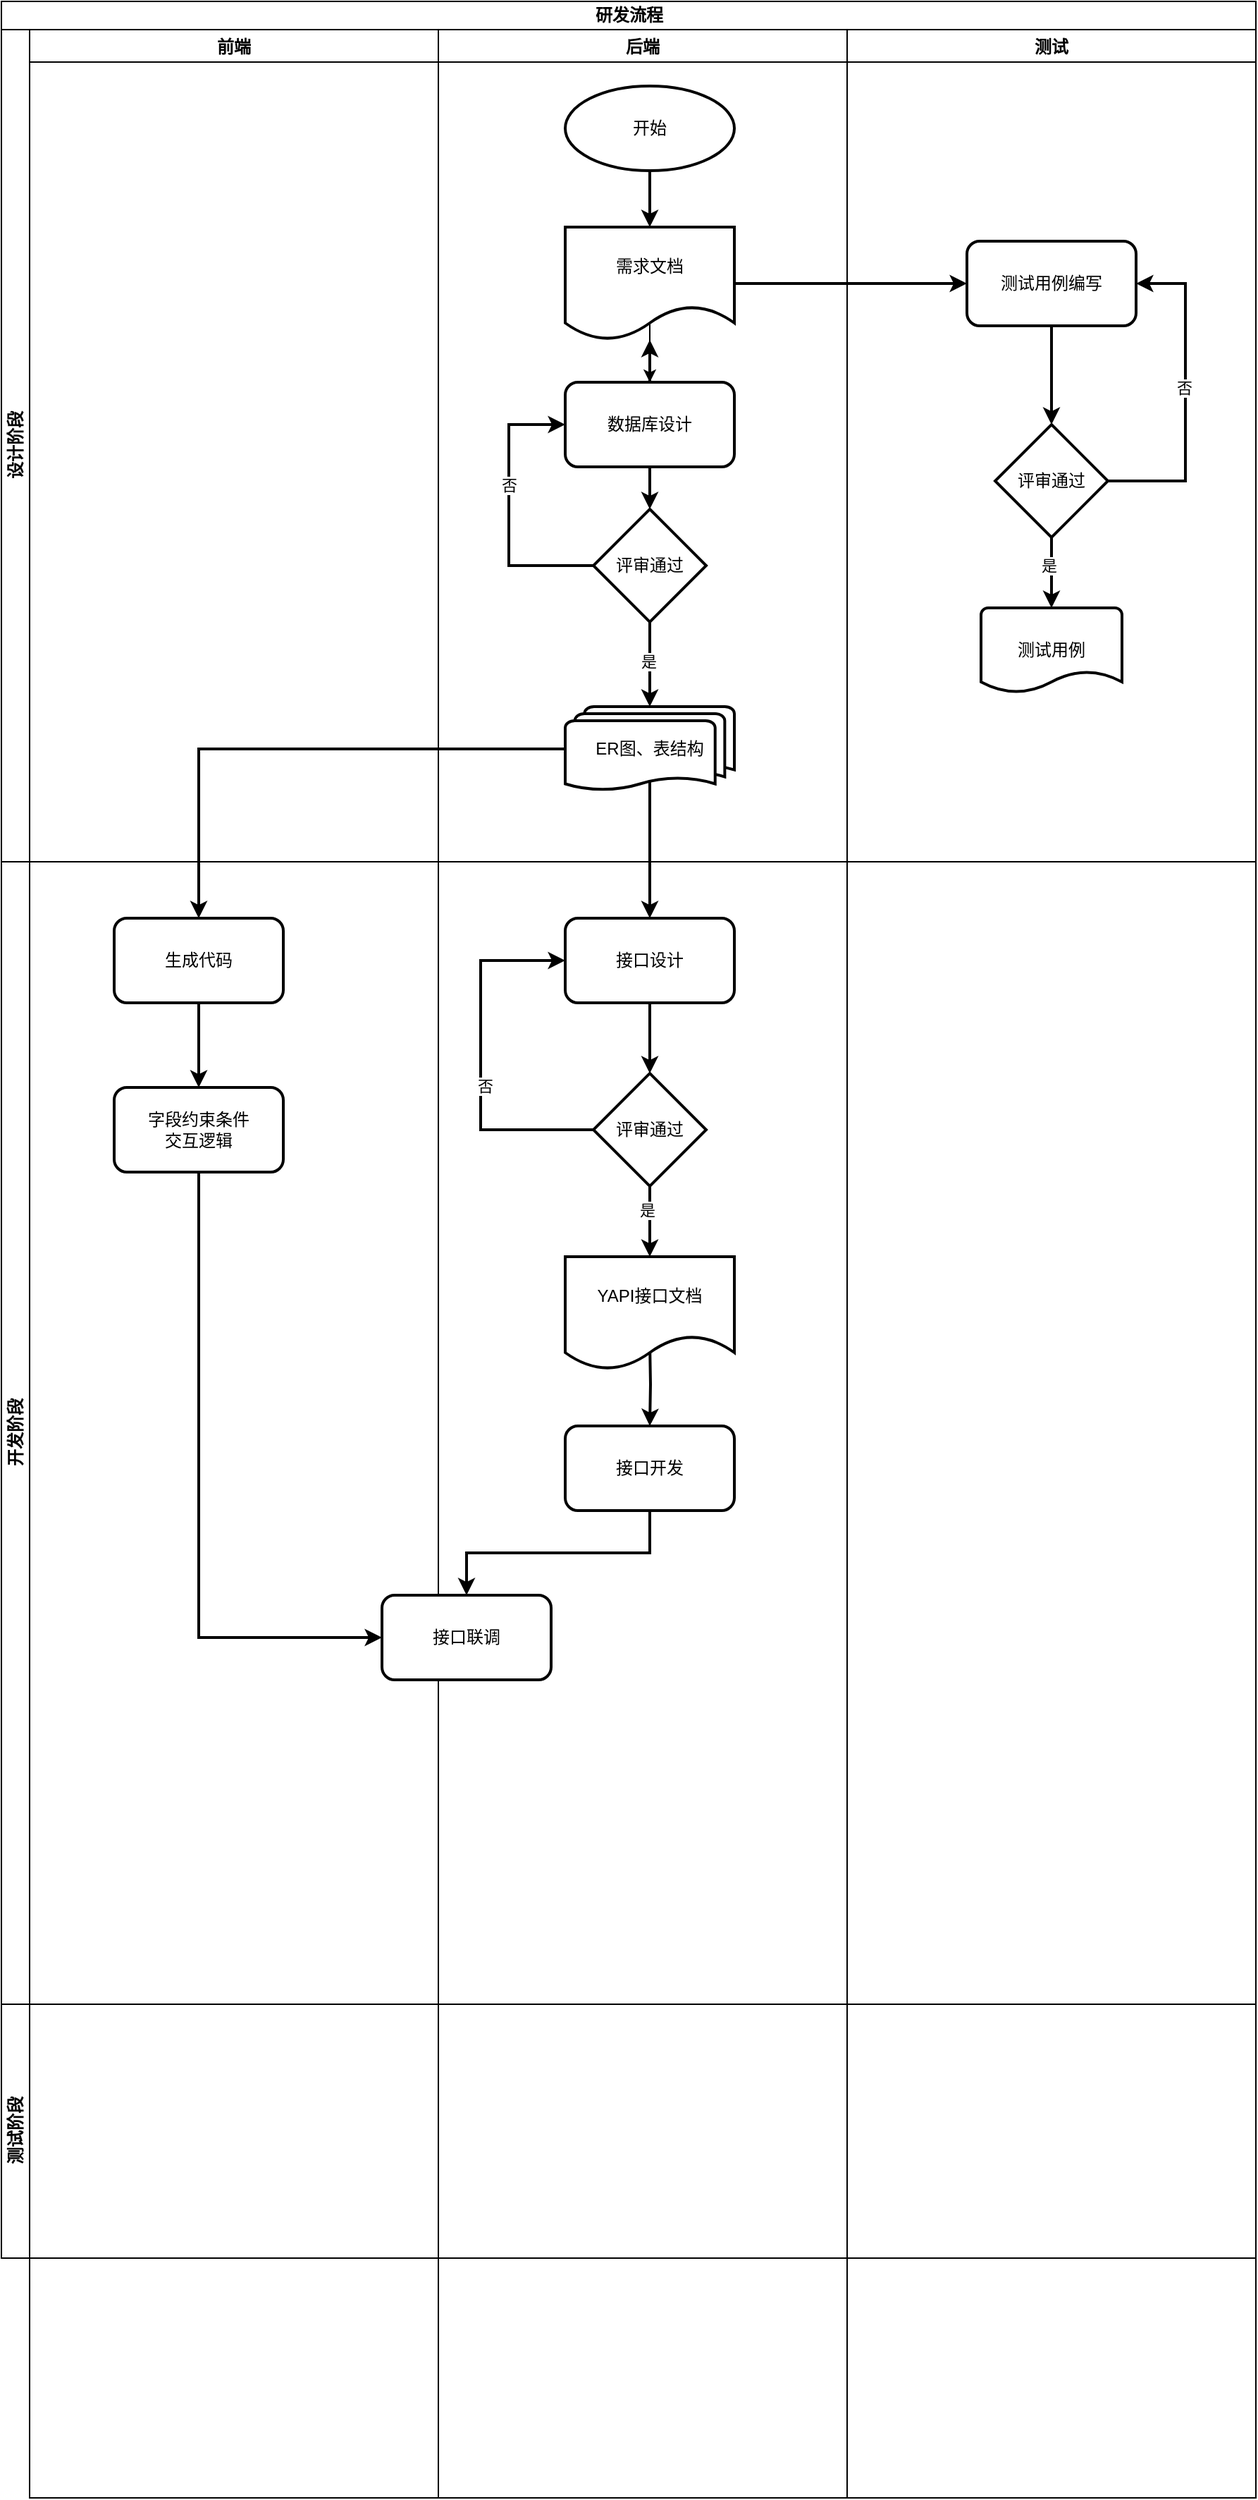 <mxfile version="21.6.2" type="github">
  <diagram name="第 1 页" id="ZgqW69BWw8Sf8r_1471l">
    <mxGraphModel dx="1192" dy="2041" grid="1" gridSize="10" guides="1" tooltips="1" connect="1" arrows="1" fold="1" page="1" pageScale="1" pageWidth="827" pageHeight="1169" math="0" shadow="0">
      <root>
        <mxCell id="0" />
        <mxCell id="1" parent="0" />
        <mxCell id="2xLEtlN80JLKNDzPZBQu-100" value="研发流程" style="swimlane;childLayout=stackLayout;resizeParent=1;resizeParentMax=0;horizontal=1;startSize=20;horizontalStack=0;html=1;" vertex="1" parent="1">
          <mxGeometry y="-700" width="890" height="1600" as="geometry">
            <mxRectangle y="-692" width="90" height="30" as="alternateBounds" />
          </mxGeometry>
        </mxCell>
        <mxCell id="2xLEtlN80JLKNDzPZBQu-101" value="设计阶段" style="swimlane;startSize=20;horizontal=0;html=1;" vertex="1" parent="2xLEtlN80JLKNDzPZBQu-100">
          <mxGeometry y="20" width="890" height="590" as="geometry">
            <mxRectangle y="20" width="890" height="30" as="alternateBounds" />
          </mxGeometry>
        </mxCell>
        <mxCell id="2xLEtlN80JLKNDzPZBQu-112" value="前端" style="swimlane;movable=1;resizable=1;rotatable=1;deletable=1;editable=1;locked=0;connectable=1;" vertex="1" parent="2xLEtlN80JLKNDzPZBQu-101">
          <mxGeometry x="20" width="290" height="590" as="geometry">
            <mxRectangle x="20" width="100" height="30" as="alternateBounds" />
          </mxGeometry>
        </mxCell>
        <mxCell id="2xLEtlN80JLKNDzPZBQu-115" value="后端" style="swimlane;" vertex="1" parent="2xLEtlN80JLKNDzPZBQu-101">
          <mxGeometry x="310" width="290" height="590" as="geometry" />
        </mxCell>
        <mxCell id="2xLEtlN80JLKNDzPZBQu-132" value="" style="edgeStyle=orthogonalEdgeStyle;rounded=0;orthogonalLoop=1;jettySize=auto;html=1;movable=1;resizable=1;rotatable=1;deletable=1;editable=1;locked=0;connectable=1;strokeWidth=2;" edge="1" parent="2xLEtlN80JLKNDzPZBQu-115" source="2xLEtlN80JLKNDzPZBQu-128" target="2xLEtlN80JLKNDzPZBQu-131">
          <mxGeometry relative="1" as="geometry" />
        </mxCell>
        <mxCell id="2xLEtlN80JLKNDzPZBQu-128" value="开始" style="strokeWidth=2;html=1;shape=mxgraph.flowchart.start_1;whiteSpace=wrap;movable=1;resizable=1;rotatable=1;deletable=1;editable=1;locked=0;connectable=1;" vertex="1" parent="2xLEtlN80JLKNDzPZBQu-115">
          <mxGeometry x="90" y="40" width="120" height="60" as="geometry" />
        </mxCell>
        <mxCell id="2xLEtlN80JLKNDzPZBQu-134" value="" style="edgeStyle=orthogonalEdgeStyle;rounded=0;orthogonalLoop=1;jettySize=auto;html=1;exitX=0.5;exitY=0.85;exitDx=0;exitDy=0;exitPerimeter=0;" edge="1" parent="2xLEtlN80JLKNDzPZBQu-115" source="2xLEtlN80JLKNDzPZBQu-131" target="2xLEtlN80JLKNDzPZBQu-133">
          <mxGeometry relative="1" as="geometry" />
        </mxCell>
        <mxCell id="2xLEtlN80JLKNDzPZBQu-131" value="需求文档" style="shape=document;whiteSpace=wrap;html=1;boundedLbl=1;strokeWidth=2;movable=1;resizable=1;rotatable=1;deletable=1;editable=1;locked=0;connectable=1;" vertex="1" parent="2xLEtlN80JLKNDzPZBQu-115">
          <mxGeometry x="90" y="140" width="120" height="80" as="geometry" />
        </mxCell>
        <mxCell id="2xLEtlN80JLKNDzPZBQu-138" value="" style="edgeStyle=orthogonalEdgeStyle;rounded=0;orthogonalLoop=1;jettySize=auto;html=1;strokeWidth=2;" edge="1" parent="2xLEtlN80JLKNDzPZBQu-115" source="2xLEtlN80JLKNDzPZBQu-133" target="2xLEtlN80JLKNDzPZBQu-137">
          <mxGeometry relative="1" as="geometry" />
        </mxCell>
        <mxCell id="2xLEtlN80JLKNDzPZBQu-200" value="" style="edgeStyle=orthogonalEdgeStyle;rounded=0;orthogonalLoop=1;jettySize=auto;html=1;strokeWidth=2;" edge="1" parent="2xLEtlN80JLKNDzPZBQu-115" source="2xLEtlN80JLKNDzPZBQu-133" target="2xLEtlN80JLKNDzPZBQu-131">
          <mxGeometry relative="1" as="geometry" />
        </mxCell>
        <mxCell id="2xLEtlN80JLKNDzPZBQu-133" value="数据库设计" style="rounded=1;whiteSpace=wrap;html=1;strokeWidth=2;" vertex="1" parent="2xLEtlN80JLKNDzPZBQu-115">
          <mxGeometry x="90" y="250" width="120" height="60" as="geometry" />
        </mxCell>
        <mxCell id="2xLEtlN80JLKNDzPZBQu-142" style="edgeStyle=orthogonalEdgeStyle;rounded=0;orthogonalLoop=1;jettySize=auto;html=1;exitX=0.5;exitY=1;exitDx=0;exitDy=0;entryX=0.5;entryY=0;entryDx=0;entryDy=0;entryPerimeter=0;align=center;strokeWidth=2;" edge="1" parent="2xLEtlN80JLKNDzPZBQu-115" source="2xLEtlN80JLKNDzPZBQu-137" target="2xLEtlN80JLKNDzPZBQu-141">
          <mxGeometry relative="1" as="geometry" />
        </mxCell>
        <mxCell id="2xLEtlN80JLKNDzPZBQu-143" value="是" style="edgeLabel;html=1;align=center;verticalAlign=middle;resizable=0;points=[];" vertex="1" connectable="0" parent="2xLEtlN80JLKNDzPZBQu-142">
          <mxGeometry x="-0.32" y="-3" relative="1" as="geometry">
            <mxPoint x="2" y="7" as="offset" />
          </mxGeometry>
        </mxCell>
        <mxCell id="2xLEtlN80JLKNDzPZBQu-229" style="edgeStyle=orthogonalEdgeStyle;rounded=0;orthogonalLoop=1;jettySize=auto;html=1;exitX=0;exitY=0.5;exitDx=0;exitDy=0;entryX=0;entryY=0.5;entryDx=0;entryDy=0;strokeWidth=2;" edge="1" parent="2xLEtlN80JLKNDzPZBQu-115" source="2xLEtlN80JLKNDzPZBQu-137" target="2xLEtlN80JLKNDzPZBQu-133">
          <mxGeometry relative="1" as="geometry">
            <Array as="points">
              <mxPoint x="50" y="380" />
              <mxPoint x="50" y="280" />
            </Array>
          </mxGeometry>
        </mxCell>
        <mxCell id="2xLEtlN80JLKNDzPZBQu-232" value="否" style="edgeLabel;html=1;align=center;verticalAlign=middle;resizable=0;points=[];" vertex="1" connectable="0" parent="2xLEtlN80JLKNDzPZBQu-229">
          <mxGeometry x="0.168" relative="1" as="geometry">
            <mxPoint as="offset" />
          </mxGeometry>
        </mxCell>
        <mxCell id="2xLEtlN80JLKNDzPZBQu-137" value="评审通过" style="rhombus;whiteSpace=wrap;html=1;rounded=0;strokeWidth=2;" vertex="1" parent="2xLEtlN80JLKNDzPZBQu-115">
          <mxGeometry x="110" y="340" width="80" height="80" as="geometry" />
        </mxCell>
        <mxCell id="2xLEtlN80JLKNDzPZBQu-141" value="ER图、表结构" style="strokeWidth=2;html=1;shape=mxgraph.flowchart.multi-document;whiteSpace=wrap;" vertex="1" parent="2xLEtlN80JLKNDzPZBQu-115">
          <mxGeometry x="90" y="480" width="120" height="60" as="geometry" />
        </mxCell>
        <mxCell id="2xLEtlN80JLKNDzPZBQu-116" value="测试" style="swimlane;" vertex="1" parent="2xLEtlN80JLKNDzPZBQu-101">
          <mxGeometry x="600" width="290" height="590" as="geometry">
            <mxRectangle x="600" width="60" height="30" as="alternateBounds" />
          </mxGeometry>
        </mxCell>
        <mxCell id="2xLEtlN80JLKNDzPZBQu-184" value="" style="edgeStyle=orthogonalEdgeStyle;rounded=0;orthogonalLoop=1;jettySize=auto;html=1;strokeWidth=2;" edge="1" parent="2xLEtlN80JLKNDzPZBQu-116" source="2xLEtlN80JLKNDzPZBQu-180" target="2xLEtlN80JLKNDzPZBQu-183">
          <mxGeometry relative="1" as="geometry" />
        </mxCell>
        <mxCell id="2xLEtlN80JLKNDzPZBQu-180" value="测试用例编写" style="rounded=1;whiteSpace=wrap;html=1;strokeWidth=2;" vertex="1" parent="2xLEtlN80JLKNDzPZBQu-116">
          <mxGeometry x="85" y="150" width="120" height="60" as="geometry" />
        </mxCell>
        <mxCell id="2xLEtlN80JLKNDzPZBQu-190" style="edgeStyle=orthogonalEdgeStyle;rounded=0;orthogonalLoop=1;jettySize=auto;html=1;exitX=0.5;exitY=1;exitDx=0;exitDy=0;entryX=0.5;entryY=0;entryDx=0;entryDy=0;entryPerimeter=0;strokeWidth=2;" edge="1" parent="2xLEtlN80JLKNDzPZBQu-116" source="2xLEtlN80JLKNDzPZBQu-183" target="2xLEtlN80JLKNDzPZBQu-189">
          <mxGeometry relative="1" as="geometry" />
        </mxCell>
        <mxCell id="2xLEtlN80JLKNDzPZBQu-191" value="是" style="edgeLabel;html=1;align=center;verticalAlign=middle;resizable=0;points=[];" vertex="1" connectable="0" parent="2xLEtlN80JLKNDzPZBQu-190">
          <mxGeometry x="-0.2" y="-2" relative="1" as="geometry">
            <mxPoint as="offset" />
          </mxGeometry>
        </mxCell>
        <mxCell id="2xLEtlN80JLKNDzPZBQu-227" style="edgeStyle=orthogonalEdgeStyle;rounded=0;orthogonalLoop=1;jettySize=auto;html=1;exitX=1;exitY=0.5;exitDx=0;exitDy=0;entryX=1;entryY=0.5;entryDx=0;entryDy=0;strokeWidth=2;" edge="1" parent="2xLEtlN80JLKNDzPZBQu-116" source="2xLEtlN80JLKNDzPZBQu-183" target="2xLEtlN80JLKNDzPZBQu-180">
          <mxGeometry relative="1" as="geometry">
            <Array as="points">
              <mxPoint x="240" y="320" />
              <mxPoint x="240" y="180" />
            </Array>
          </mxGeometry>
        </mxCell>
        <mxCell id="2xLEtlN80JLKNDzPZBQu-228" value="否" style="edgeLabel;html=1;align=center;verticalAlign=middle;resizable=0;points=[];" vertex="1" connectable="0" parent="2xLEtlN80JLKNDzPZBQu-227">
          <mxGeometry x="0.058" relative="1" as="geometry">
            <mxPoint x="-1" as="offset" />
          </mxGeometry>
        </mxCell>
        <mxCell id="2xLEtlN80JLKNDzPZBQu-183" value="评审通过" style="rhombus;whiteSpace=wrap;html=1;rounded=0;strokeWidth=2;" vertex="1" parent="2xLEtlN80JLKNDzPZBQu-116">
          <mxGeometry x="105" y="280" width="80" height="80" as="geometry" />
        </mxCell>
        <mxCell id="2xLEtlN80JLKNDzPZBQu-189" value="测试用例" style="strokeWidth=2;html=1;shape=mxgraph.flowchart.document2;whiteSpace=wrap;size=0.25;" vertex="1" parent="2xLEtlN80JLKNDzPZBQu-116">
          <mxGeometry x="95" y="410" width="100" height="60" as="geometry" />
        </mxCell>
        <mxCell id="2xLEtlN80JLKNDzPZBQu-179" style="edgeStyle=orthogonalEdgeStyle;rounded=0;orthogonalLoop=1;jettySize=auto;html=1;exitX=1;exitY=0.5;exitDx=0;exitDy=0;entryX=0;entryY=0.5;entryDx=0;entryDy=0;strokeWidth=2;" edge="1" parent="2xLEtlN80JLKNDzPZBQu-101" source="2xLEtlN80JLKNDzPZBQu-131" target="2xLEtlN80JLKNDzPZBQu-180">
          <mxGeometry relative="1" as="geometry">
            <mxPoint x="720" y="180" as="targetPoint" />
          </mxGeometry>
        </mxCell>
        <mxCell id="2xLEtlN80JLKNDzPZBQu-102" value="开发阶段" style="swimlane;startSize=20;horizontal=0;html=1;" vertex="1" parent="2xLEtlN80JLKNDzPZBQu-100">
          <mxGeometry y="610" width="890" height="810" as="geometry">
            <mxRectangle y="610" width="890" height="30" as="alternateBounds" />
          </mxGeometry>
        </mxCell>
        <mxCell id="2xLEtlN80JLKNDzPZBQu-113" value="" style="swimlane;startSize=0;" vertex="1" parent="2xLEtlN80JLKNDzPZBQu-102">
          <mxGeometry x="20" width="290" height="810" as="geometry" />
        </mxCell>
        <mxCell id="2xLEtlN80JLKNDzPZBQu-199" value="" style="edgeStyle=orthogonalEdgeStyle;rounded=0;orthogonalLoop=1;jettySize=auto;html=1;strokeWidth=2;" edge="1" parent="2xLEtlN80JLKNDzPZBQu-113" source="2xLEtlN80JLKNDzPZBQu-195" target="2xLEtlN80JLKNDzPZBQu-198">
          <mxGeometry relative="1" as="geometry" />
        </mxCell>
        <mxCell id="2xLEtlN80JLKNDzPZBQu-195" value="生成代码" style="rounded=1;whiteSpace=wrap;html=1;strokeWidth=2;" vertex="1" parent="2xLEtlN80JLKNDzPZBQu-113">
          <mxGeometry x="60" y="40" width="120" height="60" as="geometry" />
        </mxCell>
        <mxCell id="2xLEtlN80JLKNDzPZBQu-198" value="字段约束条件&lt;br&gt;交互逻辑" style="rounded=1;whiteSpace=wrap;html=1;strokeWidth=2;" vertex="1" parent="2xLEtlN80JLKNDzPZBQu-113">
          <mxGeometry x="60" y="160" width="120" height="60" as="geometry" />
        </mxCell>
        <mxCell id="2xLEtlN80JLKNDzPZBQu-119" value="" style="swimlane;startSize=0;" vertex="1" parent="2xLEtlN80JLKNDzPZBQu-102">
          <mxGeometry x="310" width="290" height="810" as="geometry" />
        </mxCell>
        <mxCell id="2xLEtlN80JLKNDzPZBQu-213" style="edgeStyle=orthogonalEdgeStyle;rounded=0;orthogonalLoop=1;jettySize=auto;html=1;exitX=0.5;exitY=1;exitDx=0;exitDy=0;strokeWidth=2;" edge="1" parent="2xLEtlN80JLKNDzPZBQu-119" source="2xLEtlN80JLKNDzPZBQu-206" target="2xLEtlN80JLKNDzPZBQu-211">
          <mxGeometry relative="1" as="geometry" />
        </mxCell>
        <mxCell id="2xLEtlN80JLKNDzPZBQu-206" value="接口设计" style="rounded=1;whiteSpace=wrap;html=1;strokeWidth=2;" vertex="1" parent="2xLEtlN80JLKNDzPZBQu-119">
          <mxGeometry x="90" y="40" width="120" height="60" as="geometry" />
        </mxCell>
        <mxCell id="2xLEtlN80JLKNDzPZBQu-215" style="edgeStyle=orthogonalEdgeStyle;rounded=0;orthogonalLoop=1;jettySize=auto;html=1;exitX=0.5;exitY=1;exitDx=0;exitDy=0;entryX=0.5;entryY=0;entryDx=0;entryDy=0;strokeWidth=2;" edge="1" parent="2xLEtlN80JLKNDzPZBQu-119" source="2xLEtlN80JLKNDzPZBQu-211" target="2xLEtlN80JLKNDzPZBQu-214">
          <mxGeometry relative="1" as="geometry" />
        </mxCell>
        <mxCell id="2xLEtlN80JLKNDzPZBQu-216" value="是" style="edgeLabel;html=1;align=center;verticalAlign=middle;resizable=0;points=[];" vertex="1" connectable="0" parent="2xLEtlN80JLKNDzPZBQu-215">
          <mxGeometry x="-0.451" relative="1" as="geometry">
            <mxPoint x="-2" y="3" as="offset" />
          </mxGeometry>
        </mxCell>
        <mxCell id="2xLEtlN80JLKNDzPZBQu-225" style="edgeStyle=orthogonalEdgeStyle;rounded=0;orthogonalLoop=1;jettySize=auto;html=1;exitX=0;exitY=0.5;exitDx=0;exitDy=0;entryX=0;entryY=0.5;entryDx=0;entryDy=0;strokeWidth=2;" edge="1" parent="2xLEtlN80JLKNDzPZBQu-119" source="2xLEtlN80JLKNDzPZBQu-211" target="2xLEtlN80JLKNDzPZBQu-206">
          <mxGeometry relative="1" as="geometry">
            <mxPoint x="150" y="20" as="targetPoint" />
            <Array as="points">
              <mxPoint x="30" y="190" />
              <mxPoint x="30" y="70" />
            </Array>
          </mxGeometry>
        </mxCell>
        <mxCell id="2xLEtlN80JLKNDzPZBQu-226" value="否" style="edgeLabel;html=1;align=center;verticalAlign=middle;resizable=0;points=[];" vertex="1" connectable="0" parent="2xLEtlN80JLKNDzPZBQu-225">
          <mxGeometry x="-0.146" y="-3" relative="1" as="geometry">
            <mxPoint as="offset" />
          </mxGeometry>
        </mxCell>
        <mxCell id="2xLEtlN80JLKNDzPZBQu-211" value="评审通过" style="rhombus;whiteSpace=wrap;html=1;rounded=0;strokeWidth=2;" vertex="1" parent="2xLEtlN80JLKNDzPZBQu-119">
          <mxGeometry x="110" y="150.0" width="80" height="80" as="geometry" />
        </mxCell>
        <mxCell id="2xLEtlN80JLKNDzPZBQu-222" style="edgeStyle=orthogonalEdgeStyle;rounded=0;orthogonalLoop=1;jettySize=auto;html=1;entryX=0.5;entryY=0;entryDx=0;entryDy=0;strokeWidth=2;" edge="1" parent="2xLEtlN80JLKNDzPZBQu-119" target="2xLEtlN80JLKNDzPZBQu-220">
          <mxGeometry relative="1" as="geometry">
            <mxPoint x="150" y="340" as="sourcePoint" />
          </mxGeometry>
        </mxCell>
        <mxCell id="2xLEtlN80JLKNDzPZBQu-214" value="YAPI接口文档" style="shape=document;whiteSpace=wrap;html=1;boundedLbl=1;strokeWidth=2;movable=1;resizable=1;rotatable=1;deletable=1;editable=1;locked=0;connectable=1;points=[[0,0.25,0,0,0],[0,0.5,0,0,0],[0,0.75,0,0,0],[0.25,0,0,0,0],[0.48,0.87,0,0,0],[0.5,0,0,0,0],[0.75,0,0,0,0],[1,0.25,0,0,0],[1,0.5,0,0,0],[1,0.75,0,0,0]];" vertex="1" parent="2xLEtlN80JLKNDzPZBQu-119">
          <mxGeometry x="90" y="280.0" width="120" height="80" as="geometry" />
        </mxCell>
        <mxCell id="2xLEtlN80JLKNDzPZBQu-224" style="edgeStyle=orthogonalEdgeStyle;rounded=0;orthogonalLoop=1;jettySize=auto;html=1;exitX=0.5;exitY=1;exitDx=0;exitDy=0;entryX=0.5;entryY=0;entryDx=0;entryDy=0;strokeWidth=2;" edge="1" parent="2xLEtlN80JLKNDzPZBQu-119" source="2xLEtlN80JLKNDzPZBQu-220" target="2xLEtlN80JLKNDzPZBQu-219">
          <mxGeometry relative="1" as="geometry" />
        </mxCell>
        <mxCell id="2xLEtlN80JLKNDzPZBQu-220" value="接口开发" style="rounded=1;whiteSpace=wrap;html=1;strokeWidth=2;" vertex="1" parent="2xLEtlN80JLKNDzPZBQu-119">
          <mxGeometry x="90" y="400.0" width="120" height="60" as="geometry" />
        </mxCell>
        <mxCell id="2xLEtlN80JLKNDzPZBQu-219" value="接口联调" style="rounded=1;whiteSpace=wrap;html=1;strokeWidth=2;" vertex="1" parent="2xLEtlN80JLKNDzPZBQu-119">
          <mxGeometry x="-40" y="520.0" width="120" height="60" as="geometry" />
        </mxCell>
        <mxCell id="2xLEtlN80JLKNDzPZBQu-120" value="" style="swimlane;startSize=0;" vertex="1" parent="2xLEtlN80JLKNDzPZBQu-102">
          <mxGeometry x="600" width="290" height="810" as="geometry" />
        </mxCell>
        <mxCell id="2xLEtlN80JLKNDzPZBQu-223" style="edgeStyle=orthogonalEdgeStyle;rounded=0;orthogonalLoop=1;jettySize=auto;html=1;exitX=0.5;exitY=1;exitDx=0;exitDy=0;entryX=0;entryY=0.5;entryDx=0;entryDy=0;strokeWidth=2;" edge="1" parent="2xLEtlN80JLKNDzPZBQu-102" source="2xLEtlN80JLKNDzPZBQu-198" target="2xLEtlN80JLKNDzPZBQu-219">
          <mxGeometry relative="1" as="geometry" />
        </mxCell>
        <mxCell id="2xLEtlN80JLKNDzPZBQu-103" value="测试阶段" style="swimlane;startSize=20;horizontal=0;html=1;" vertex="1" parent="2xLEtlN80JLKNDzPZBQu-100">
          <mxGeometry y="1420" width="890" height="180" as="geometry" />
        </mxCell>
        <mxCell id="2xLEtlN80JLKNDzPZBQu-114" value="" style="swimlane;startSize=0;" vertex="1" parent="2xLEtlN80JLKNDzPZBQu-103">
          <mxGeometry x="20" width="290" height="350" as="geometry" />
        </mxCell>
        <mxCell id="2xLEtlN80JLKNDzPZBQu-121" value="" style="swimlane;startSize=0;" vertex="1" parent="2xLEtlN80JLKNDzPZBQu-103">
          <mxGeometry x="310" width="290" height="350" as="geometry" />
        </mxCell>
        <mxCell id="2xLEtlN80JLKNDzPZBQu-122" value="" style="swimlane;startSize=0;" vertex="1" parent="2xLEtlN80JLKNDzPZBQu-103">
          <mxGeometry x="600" width="290" height="350" as="geometry" />
        </mxCell>
        <mxCell id="2xLEtlN80JLKNDzPZBQu-196" style="edgeStyle=orthogonalEdgeStyle;rounded=0;orthogonalLoop=1;jettySize=auto;html=1;exitX=0;exitY=0.5;exitDx=0;exitDy=0;exitPerimeter=0;entryX=0.5;entryY=0;entryDx=0;entryDy=0;strokeWidth=2;" edge="1" parent="2xLEtlN80JLKNDzPZBQu-100" source="2xLEtlN80JLKNDzPZBQu-141" target="2xLEtlN80JLKNDzPZBQu-195">
          <mxGeometry relative="1" as="geometry" />
        </mxCell>
        <mxCell id="2xLEtlN80JLKNDzPZBQu-207" style="edgeStyle=orthogonalEdgeStyle;rounded=0;orthogonalLoop=1;jettySize=auto;html=1;exitX=0.5;exitY=0.88;exitDx=0;exitDy=0;exitPerimeter=0;entryX=0.5;entryY=0;entryDx=0;entryDy=0;strokeWidth=2;" edge="1" parent="2xLEtlN80JLKNDzPZBQu-100" source="2xLEtlN80JLKNDzPZBQu-141" target="2xLEtlN80JLKNDzPZBQu-206">
          <mxGeometry relative="1" as="geometry" />
        </mxCell>
      </root>
    </mxGraphModel>
  </diagram>
</mxfile>
